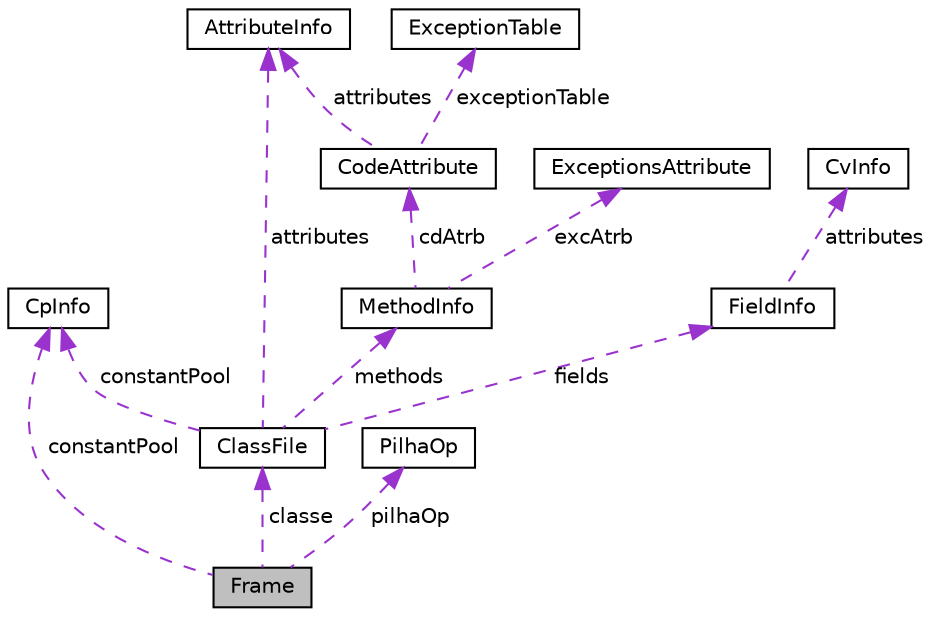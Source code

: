 digraph "Frame"
{
  edge [fontname="Helvetica",fontsize="10",labelfontname="Helvetica",labelfontsize="10"];
  node [fontname="Helvetica",fontsize="10",shape=record];
  Node1 [label="Frame",height=0.2,width=0.4,color="black", fillcolor="grey75", style="filled", fontcolor="black"];
  Node2 -> Node1 [dir="back",color="darkorchid3",fontsize="10",style="dashed",label=" constantPool" ,fontname="Helvetica"];
  Node2 [label="CpInfo",height=0.2,width=0.4,color="black", fillcolor="white", style="filled",URL="$structCpInfo.html"];
  Node3 -> Node1 [dir="back",color="darkorchid3",fontsize="10",style="dashed",label=" classe" ,fontname="Helvetica"];
  Node3 [label="ClassFile",height=0.2,width=0.4,color="black", fillcolor="white", style="filled",URL="$structClassFile.html"];
  Node4 -> Node3 [dir="back",color="darkorchid3",fontsize="10",style="dashed",label=" attributes" ,fontname="Helvetica"];
  Node4 [label="AttributeInfo",height=0.2,width=0.4,color="black", fillcolor="white", style="filled",URL="$structAttributeInfo.html"];
  Node2 -> Node3 [dir="back",color="darkorchid3",fontsize="10",style="dashed",label=" constantPool" ,fontname="Helvetica"];
  Node5 -> Node3 [dir="back",color="darkorchid3",fontsize="10",style="dashed",label=" fields" ,fontname="Helvetica"];
  Node5 [label="FieldInfo",height=0.2,width=0.4,color="black", fillcolor="white", style="filled",URL="$structFieldInfo.html"];
  Node6 -> Node5 [dir="back",color="darkorchid3",fontsize="10",style="dashed",label=" attributes" ,fontname="Helvetica"];
  Node6 [label="CvInfo",height=0.2,width=0.4,color="black", fillcolor="white", style="filled",URL="$structCvInfo.html"];
  Node7 -> Node3 [dir="back",color="darkorchid3",fontsize="10",style="dashed",label=" methods" ,fontname="Helvetica"];
  Node7 [label="MethodInfo",height=0.2,width=0.4,color="black", fillcolor="white", style="filled",URL="$structMethodInfo.html"];
  Node8 -> Node7 [dir="back",color="darkorchid3",fontsize="10",style="dashed",label=" excAtrb" ,fontname="Helvetica"];
  Node8 [label="ExceptionsAttribute",height=0.2,width=0.4,color="black", fillcolor="white", style="filled",URL="$structExceptionsAttribute.html"];
  Node9 -> Node7 [dir="back",color="darkorchid3",fontsize="10",style="dashed",label=" cdAtrb" ,fontname="Helvetica"];
  Node9 [label="CodeAttribute",height=0.2,width=0.4,color="black", fillcolor="white", style="filled",URL="$structCodeAttribute.html"];
  Node4 -> Node9 [dir="back",color="darkorchid3",fontsize="10",style="dashed",label=" attributes" ,fontname="Helvetica"];
  Node10 -> Node9 [dir="back",color="darkorchid3",fontsize="10",style="dashed",label=" exceptionTable" ,fontname="Helvetica"];
  Node10 [label="ExceptionTable",height=0.2,width=0.4,color="black", fillcolor="white", style="filled",URL="$structExceptionTable.html"];
  Node11 -> Node1 [dir="back",color="darkorchid3",fontsize="10",style="dashed",label=" pilhaOp" ,fontname="Helvetica"];
  Node11 [label="PilhaOp",height=0.2,width=0.4,color="black", fillcolor="white", style="filled",URL="$structPilhaOp.html"];
}
